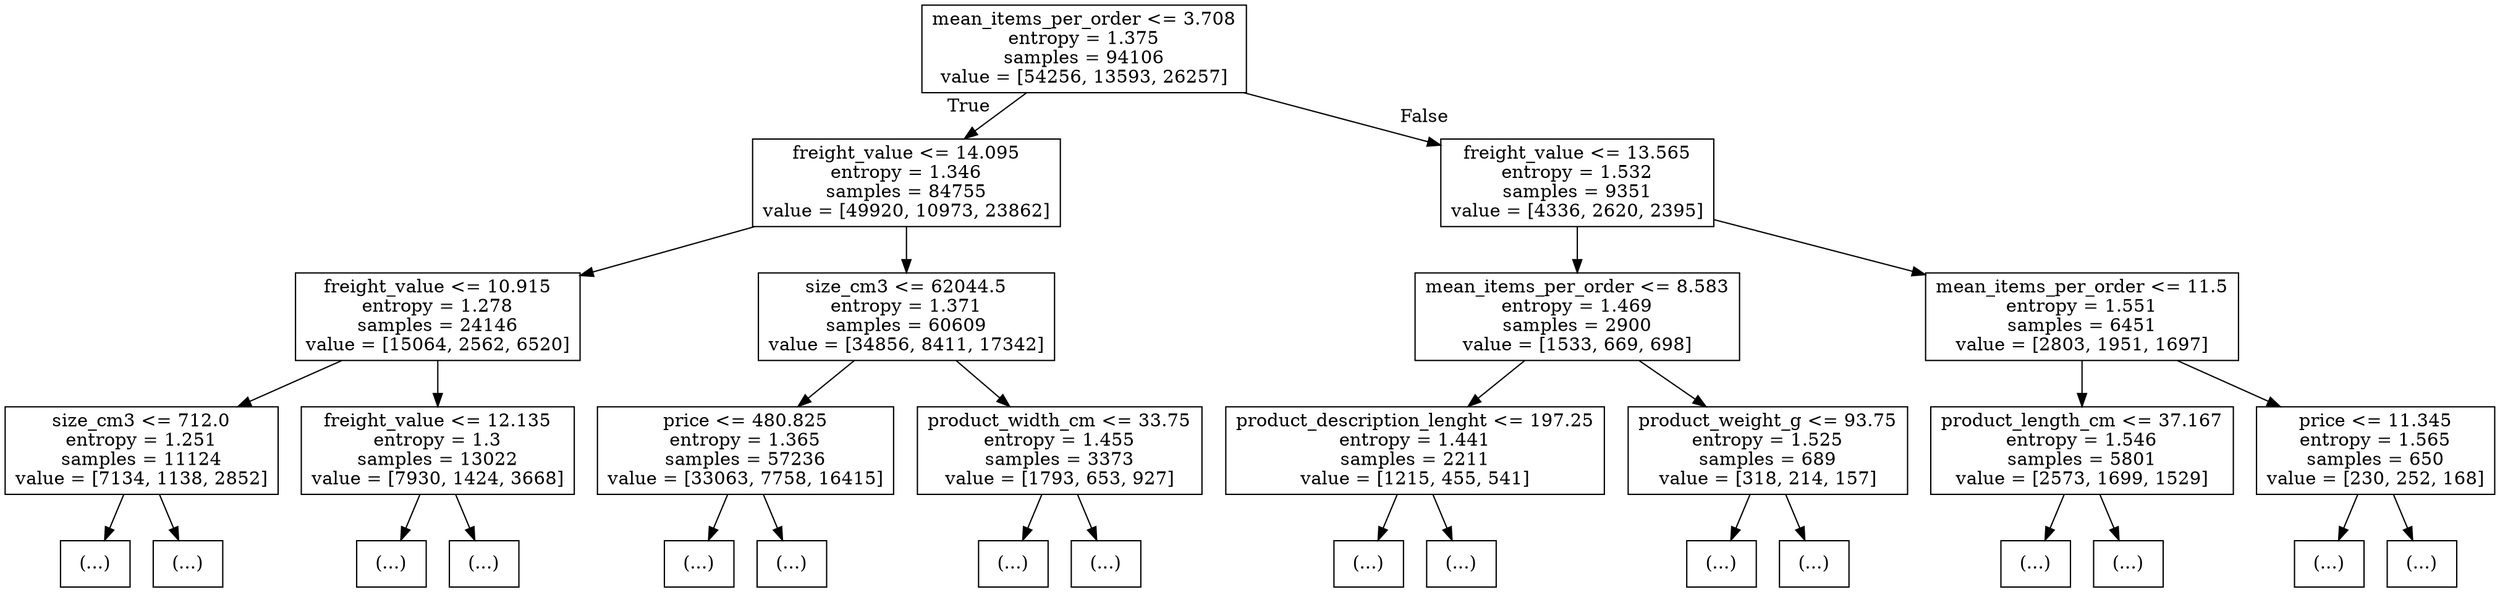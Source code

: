 digraph Tree {
node [shape=box] ;
0 [label="mean_items_per_order <= 3.708\nentropy = 1.375\nsamples = 94106\nvalue = [54256, 13593, 26257]"] ;
1 [label="freight_value <= 14.095\nentropy = 1.346\nsamples = 84755\nvalue = [49920, 10973, 23862]"] ;
0 -> 1 [labeldistance=2.5, labelangle=45, headlabel="True"] ;
2 [label="freight_value <= 10.915\nentropy = 1.278\nsamples = 24146\nvalue = [15064, 2562, 6520]"] ;
1 -> 2 ;
3 [label="size_cm3 <= 712.0\nentropy = 1.251\nsamples = 11124\nvalue = [7134, 1138, 2852]"] ;
2 -> 3 ;
4 [label="(...)"] ;
3 -> 4 ;
799 [label="(...)"] ;
3 -> 799 ;
7714 [label="freight_value <= 12.135\nentropy = 1.3\nsamples = 13022\nvalue = [7930, 1424, 3668]"] ;
2 -> 7714 ;
7715 [label="(...)"] ;
7714 -> 7715 ;
11142 [label="(...)"] ;
7714 -> 11142 ;
17521 [label="size_cm3 <= 62044.5\nentropy = 1.371\nsamples = 60609\nvalue = [34856, 8411, 17342]"] ;
1 -> 17521 ;
17522 [label="price <= 480.825\nentropy = 1.365\nsamples = 57236\nvalue = [33063, 7758, 16415]"] ;
17521 -> 17522 ;
17523 [label="(...)"] ;
17522 -> 17523 ;
60342 [label="(...)"] ;
17522 -> 60342 ;
62071 [label="product_width_cm <= 33.75\nentropy = 1.455\nsamples = 3373\nvalue = [1793, 653, 927]"] ;
17521 -> 62071 ;
62072 [label="(...)"] ;
62071 -> 62072 ;
62779 [label="(...)"] ;
62071 -> 62779 ;
64916 [label="freight_value <= 13.565\nentropy = 1.532\nsamples = 9351\nvalue = [4336, 2620, 2395]"] ;
0 -> 64916 [labeldistance=2.5, labelangle=-45, headlabel="False"] ;
64917 [label="mean_items_per_order <= 8.583\nentropy = 1.469\nsamples = 2900\nvalue = [1533, 669, 698]"] ;
64916 -> 64917 ;
64918 [label="product_description_lenght <= 197.25\nentropy = 1.441\nsamples = 2211\nvalue = [1215, 455, 541]"] ;
64917 -> 64918 ;
64919 [label="(...)"] ;
64918 -> 64919 ;
65058 [label="(...)"] ;
64918 -> 65058 ;
66401 [label="product_weight_g <= 93.75\nentropy = 1.525\nsamples = 689\nvalue = [318, 214, 157]"] ;
64917 -> 66401 ;
66402 [label="(...)"] ;
66401 -> 66402 ;
66413 [label="(...)"] ;
66401 -> 66413 ;
66892 [label="mean_items_per_order <= 11.5\nentropy = 1.551\nsamples = 6451\nvalue = [2803, 1951, 1697]"] ;
64916 -> 66892 ;
66893 [label="product_length_cm <= 37.167\nentropy = 1.546\nsamples = 5801\nvalue = [2573, 1699, 1529]"] ;
66892 -> 66893 ;
66894 [label="(...)"] ;
66893 -> 66894 ;
69903 [label="(...)"] ;
66893 -> 69903 ;
71208 [label="price <= 11.345\nentropy = 1.565\nsamples = 650\nvalue = [230, 252, 168]"] ;
66892 -> 71208 ;
71209 [label="(...)"] ;
71208 -> 71209 ;
71220 [label="(...)"] ;
71208 -> 71220 ;
}